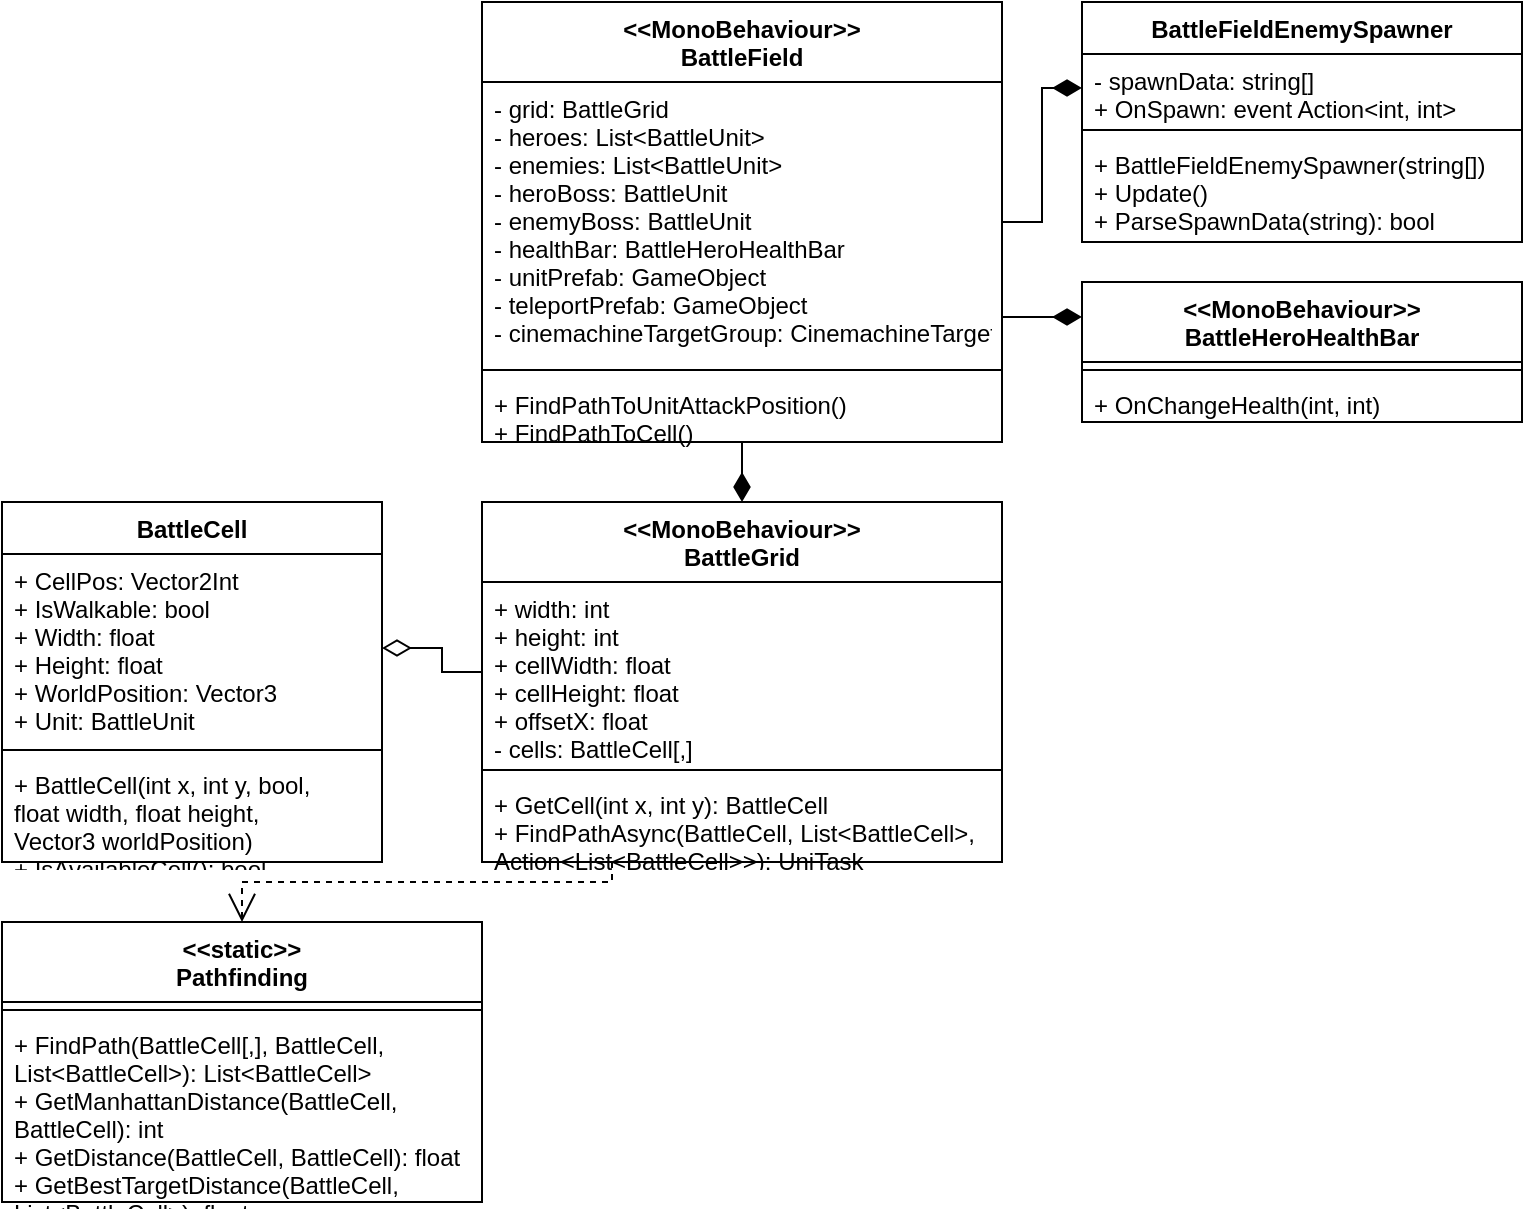 <mxfile version="14.6.13" type="device">
  <diagram id="BattleField-Core" name="BattleField Core Classes">
    <mxGraphModel dx="1422" dy="762" grid="1" gridSize="10" guides="1" tooltips="1" connect="1" arrows="1" fold="1" page="1" pageScale="1" pageWidth="827" pageHeight="1169" math="0" shadow="0">
      <root>
        <mxCell id="0" />
        <mxCell id="1" parent="0" />
        
        <!-- BattleField class -->
        <mxCell id="2" value="&lt;&lt;MonoBehaviour&gt;&gt;&#xa;BattleField" style="swimlane;fontStyle=1;align=center;verticalAlign=top;childLayout=stackLayout;horizontal=1;startSize=40;horizontalStack=0;resizeParent=1;resizeParentMax=0;resizeLast=0;collapsible=1;marginBottom=0;" vertex="1" parent="1">
          <mxGeometry x="290" y="40" width="260" height="220" as="geometry" />
        </mxCell>
        <mxCell id="3" value="- grid: BattleGrid&#xa;- heroes: List&lt;BattleUnit&gt;&#xa;- enemies: List&lt;BattleUnit&gt;&#xa;- heroBoss: BattleUnit&#xa;- enemyBoss: BattleUnit&#xa;- healthBar: BattleHeroHealthBar&#xa;- unitPrefab: GameObject&#xa;- teleportPrefab: GameObject&#xa;- cinemachineTargetGroup: CinemachineTargetGroup" style="text;strokeColor=none;fillColor=none;align=left;verticalAlign=top;spacingLeft=4;spacingRight=4;overflow=hidden;rotatable=0;points=[[0,0.5],[1,0.5]];portConstraint=eastwest;" vertex="1" parent="2">
          <mxGeometry y="40" width="260" height="140" as="geometry" />
        </mxCell>
        <mxCell id="4" value="" style="line;strokeWidth=1;fillColor=none;align=left;verticalAlign=middle;spacingTop=-1;spacingLeft=3;spacingRight=3;rotatable=0;labelPosition=right;points=[];portConstraint=eastwest;strokeColor=inherit;" vertex="1" parent="2">
          <mxGeometry y="180" width="260" height="8" as="geometry" />
        </mxCell>
        <mxCell id="5" value="+ FindPathToUnitAttackPosition()&#xa;+ FindPathToCell()&#xa;+ GetUnitCount(bool isHero): int" style="text;strokeColor=none;fillColor=none;align=left;verticalAlign=top;spacingLeft=4;spacingRight=4;overflow=hidden;rotatable=0;points=[[0,0.5],[1,0.5]];portConstraint=eastwest;" vertex="1" parent="2">
          <mxGeometry y="188" width="260" height="32" as="geometry" />
        </mxCell>
        
        <!-- BattleGrid class -->
        <mxCell id="6" value="&lt;&lt;MonoBehaviour&gt;&gt;&#xa;BattleGrid" style="swimlane;fontStyle=1;align=center;verticalAlign=top;childLayout=stackLayout;horizontal=1;startSize=40;horizontalStack=0;resizeParent=1;resizeParentMax=0;resizeLast=0;collapsible=1;marginBottom=0;" vertex="1" parent="1">
          <mxGeometry x="290" y="290" width="260" height="180" as="geometry" />
        </mxCell>
        <mxCell id="7" value="+ width: int&#xa;+ height: int&#xa;+ cellWidth: float&#xa;+ cellHeight: float&#xa;+ offsetX: float&#xa;- cells: BattleCell[,]" style="text;strokeColor=none;fillColor=none;align=left;verticalAlign=top;spacingLeft=4;spacingRight=4;overflow=hidden;rotatable=0;points=[[0,0.5],[1,0.5]];portConstraint=eastwest;" vertex="1" parent="6">
          <mxGeometry y="40" width="260" height="90" as="geometry" />
        </mxCell>
        <mxCell id="8" value="" style="line;strokeWidth=1;fillColor=none;align=left;verticalAlign=middle;spacingTop=-1;spacingLeft=3;spacingRight=3;rotatable=0;labelPosition=right;points=[];portConstraint=eastwest;strokeColor=inherit;" vertex="1" parent="6">
          <mxGeometry y="130" width="260" height="8" as="geometry" />
        </mxCell>
        <mxCell id="9" value="+ GetCell(int x, int y): BattleCell&#xa;+ FindPathAsync(BattleCell, List&lt;BattleCell&gt;,&#xa;  Action&lt;List&lt;BattleCell&gt;&gt;): UniTask&#xa;+ GetRandomSpawnPoint(BattleUnit): BattleCell" style="text;strokeColor=none;fillColor=none;align=left;verticalAlign=top;spacingLeft=4;spacingRight=4;overflow=hidden;rotatable=0;points=[[0,0.5],[1,0.5]];portConstraint=eastwest;" vertex="1" parent="6">
          <mxGeometry y="138" width="260" height="42" as="geometry" />
        </mxCell>
        
        <!-- BattleCell class -->
        <mxCell id="10" value="BattleCell" style="swimlane;fontStyle=1;align=center;verticalAlign=top;childLayout=stackLayout;horizontal=1;startSize=26;horizontalStack=0;resizeParent=1;resizeParentMax=0;resizeLast=0;collapsible=1;marginBottom=0;" vertex="1" parent="1">
          <mxGeometry x="50" y="290" width="190" height="180" as="geometry" />
        </mxCell>
        <mxCell id="11" value="+ CellPos: Vector2Int&#xa;+ IsWalkable: bool&#xa;+ Width: float&#xa;+ Height: float&#xa;+ WorldPosition: Vector3&#xa;+ Unit: BattleUnit" style="text;strokeColor=none;fillColor=none;align=left;verticalAlign=top;spacingLeft=4;spacingRight=4;overflow=hidden;rotatable=0;points=[[0,0.5],[1,0.5]];portConstraint=eastwest;" vertex="1" parent="10">
          <mxGeometry y="26" width="190" height="94" as="geometry" />
        </mxCell>
        <mxCell id="12" value="" style="line;strokeWidth=1;fillColor=none;align=left;verticalAlign=middle;spacingTop=-1;spacingLeft=3;spacingRight=3;rotatable=0;labelPosition=right;points=[];portConstraint=eastwest;strokeColor=inherit;" vertex="1" parent="10">
          <mxGeometry y="120" width="190" height="8" as="geometry" />
        </mxCell>
        <mxCell id="13" value="+ BattleCell(int x, int y, bool,&#xa;  float width, float height,&#xa;  Vector3 worldPosition)&#xa;+ IsAvailableCell(): bool" style="text;strokeColor=none;fillColor=none;align=left;verticalAlign=top;spacingLeft=4;spacingRight=4;overflow=hidden;rotatable=0;points=[[0,0.5],[1,0.5]];portConstraint=eastwest;" vertex="1" parent="10">
          <mxGeometry y="128" width="190" height="52" as="geometry" />
        </mxCell>
        
        <!-- Pathfinding class -->
        <mxCell id="14" value="&lt;&lt;static&gt;&gt;&#xa;Pathfinding" style="swimlane;fontStyle=1;align=center;verticalAlign=top;childLayout=stackLayout;horizontal=1;startSize=40;horizontalStack=0;resizeParent=1;resizeParentMax=0;resizeLast=0;collapsible=1;marginBottom=0;" vertex="1" parent="1">
          <mxGeometry x="50" y="500" width="240" height="140" as="geometry" />
        </mxCell>
        <mxCell id="15" value="" style="line;strokeWidth=1;fillColor=none;align=left;verticalAlign=middle;spacingTop=-1;spacingLeft=3;spacingRight=3;rotatable=0;labelPosition=right;points=[];portConstraint=eastwest;strokeColor=inherit;" vertex="1" parent="14">
          <mxGeometry y="40" width="240" height="8" as="geometry" />
        </mxCell>
        <mxCell id="16" value="+ FindPath(BattleCell[,], BattleCell,&#xa;  List&lt;BattleCell&gt;): List&lt;BattleCell&gt;&#xa;+ GetManhattanDistance(BattleCell,&#xa;  BattleCell): int&#xa;+ GetDistance(BattleCell, BattleCell): float&#xa;+ GetBestTargetDistance(BattleCell,&#xa;  List&lt;BattleCell&gt;): float" style="text;strokeColor=none;fillColor=none;align=left;verticalAlign=top;spacingLeft=4;spacingRight=4;overflow=hidden;rotatable=0;points=[[0,0.5],[1,0.5]];portConstraint=eastwest;" vertex="1" parent="14">
          <mxGeometry y="48" width="240" height="92" as="geometry" />
        </mxCell>
        
        <!-- BattleFieldEnemySpawner class -->
        <mxCell id="17" value="BattleFieldEnemySpawner" style="swimlane;fontStyle=1;align=center;verticalAlign=top;childLayout=stackLayout;horizontal=1;startSize=26;horizontalStack=0;resizeParent=1;resizeParentMax=0;resizeLast=0;collapsible=1;marginBottom=0;" vertex="1" parent="1">
          <mxGeometry x="590" y="40" width="220" height="120" as="geometry" />
        </mxCell>
        <mxCell id="18" value="- spawnData: string[]&#xa;+ OnSpawn: event Action&lt;int, int&gt;" style="text;strokeColor=none;fillColor=none;align=left;verticalAlign=top;spacingLeft=4;spacingRight=4;overflow=hidden;rotatable=0;points=[[0,0.5],[1,0.5]];portConstraint=eastwest;" vertex="1" parent="17">
          <mxGeometry y="26" width="220" height="34" as="geometry" />
        </mxCell>
        <mxCell id="19" value="" style="line;strokeWidth=1;fillColor=none;align=left;verticalAlign=middle;spacingTop=-1;spacingLeft=3;spacingRight=3;rotatable=0;labelPosition=right;points=[];portConstraint=eastwest;strokeColor=inherit;" vertex="1" parent="17">
          <mxGeometry y="60" width="220" height="8" as="geometry" />
        </mxCell>
        <mxCell id="20" value="+ BattleFieldEnemySpawner(string[])&#xa;+ Update()&#xa;+ ParseSpawnData(string): bool" style="text;strokeColor=none;fillColor=none;align=left;verticalAlign=top;spacingLeft=4;spacingRight=4;overflow=hidden;rotatable=0;points=[[0,0.5],[1,0.5]];portConstraint=eastwest;" vertex="1" parent="17">
          <mxGeometry y="68" width="220" height="52" as="geometry" />
        </mxCell>
        
        <!-- BattleHeroHealthBar class -->
        <mxCell id="21" value="&lt;&lt;MonoBehaviour&gt;&gt;&#xa;BattleHeroHealthBar" style="swimlane;fontStyle=1;align=center;verticalAlign=top;childLayout=stackLayout;horizontal=1;startSize=40;horizontalStack=0;resizeParent=1;resizeParentMax=0;resizeLast=0;collapsible=1;marginBottom=0;" vertex="1" parent="1">
          <mxGeometry x="590" y="180" width="220" height="70" as="geometry" />
        </mxCell>
        <mxCell id="22" value="" style="line;strokeWidth=1;fillColor=none;align=left;verticalAlign=middle;spacingTop=-1;spacingLeft=3;spacingRight=3;rotatable=0;labelPosition=right;points=[];portConstraint=eastwest;strokeColor=inherit;" vertex="1" parent="21">
          <mxGeometry y="40" width="220" height="8" as="geometry" />
        </mxCell>
        <mxCell id="23" value="+ OnChangeHealth(int, int)" style="text;strokeColor=none;fillColor=none;align=left;verticalAlign=top;spacingLeft=4;spacingRight=4;overflow=hidden;rotatable=0;points=[[0,0.5],[1,0.5]];portConstraint=eastwest;" vertex="1" parent="21">
          <mxGeometry y="48" width="220" height="22" as="geometry" />
        </mxCell>
        
        <!-- Relationships -->
        <!-- BattleField uses BattleGrid -->
        <mxCell id="24" style="edgeStyle=orthogonalEdgeStyle;rounded=0;orthogonalLoop=1;jettySize=auto;html=1;entryX=0.5;entryY=0;entryDx=0;entryDy=0;endArrow=diamondThin;endFill=1;endSize=12;" edge="1" parent="1" source="2" target="6">
          <mxGeometry relative="1" as="geometry" />
        </mxCell>
        
        <!-- BattleGrid has BattleCell -->
        <mxCell id="25" style="edgeStyle=orthogonalEdgeStyle;rounded=0;orthogonalLoop=1;jettySize=auto;html=1;exitX=0;exitY=0.5;exitDx=0;exitDy=0;entryX=1;entryY=0.5;entryDx=0;entryDy=0;endArrow=diamondThin;endFill=0;endSize=12;" edge="1" parent="1" source="7" target="11">
          <mxGeometry relative="1" as="geometry" />
        </mxCell>
        
        <!-- BattleGrid uses Pathfinding -->
        <mxCell id="26" style="edgeStyle=orthogonalEdgeStyle;rounded=0;orthogonalLoop=1;jettySize=auto;html=1;exitX=0.25;exitY=1;exitDx=0;exitDy=0;entryX=0.5;entryY=0;entryDx=0;entryDy=0;endArrow=open;endFill=0;endSize=12;dashed=1;" edge="1" parent="1" source="6" target="14">
          <mxGeometry relative="1" as="geometry">
            <Array as="points">
              <mxPoint x="355" y="480" />
              <mxPoint x="170" y="480" />
            </Array>
          </mxGeometry>
        </mxCell>
        
        <!-- BattleField uses BattleFieldEnemySpawner -->
        <mxCell id="27" style="edgeStyle=orthogonalEdgeStyle;rounded=0;orthogonalLoop=1;jettySize=auto;html=1;entryX=0;entryY=0.5;entryDx=0;entryDy=0;endArrow=diamondThin;endFill=1;endSize=12;" edge="1" parent="1" source="3" target="18">
          <mxGeometry relative="1" as="geometry" />
        </mxCell>
        
        <!-- BattleField uses BattleHeroHealthBar -->
        <mxCell id="28" style="edgeStyle=orthogonalEdgeStyle;rounded=0;orthogonalLoop=1;jettySize=auto;html=1;exitX=1;exitY=0.75;exitDx=0;exitDy=0;entryX=0;entryY=0.25;entryDx=0;entryDy=0;endArrow=diamondThin;endFill=1;endSize=12;" edge="1" parent="1" source="3" target="21">
          <mxGeometry relative="1" as="geometry">
            <Array as="points">
              <mxPoint x="550" y="145" />
              <mxPoint x="550" y="198" />
            </Array>
          </mxGeometry>
        </mxCell>
      </root>
    </mxGraphModel>
  </diagram>
</mxfile> 